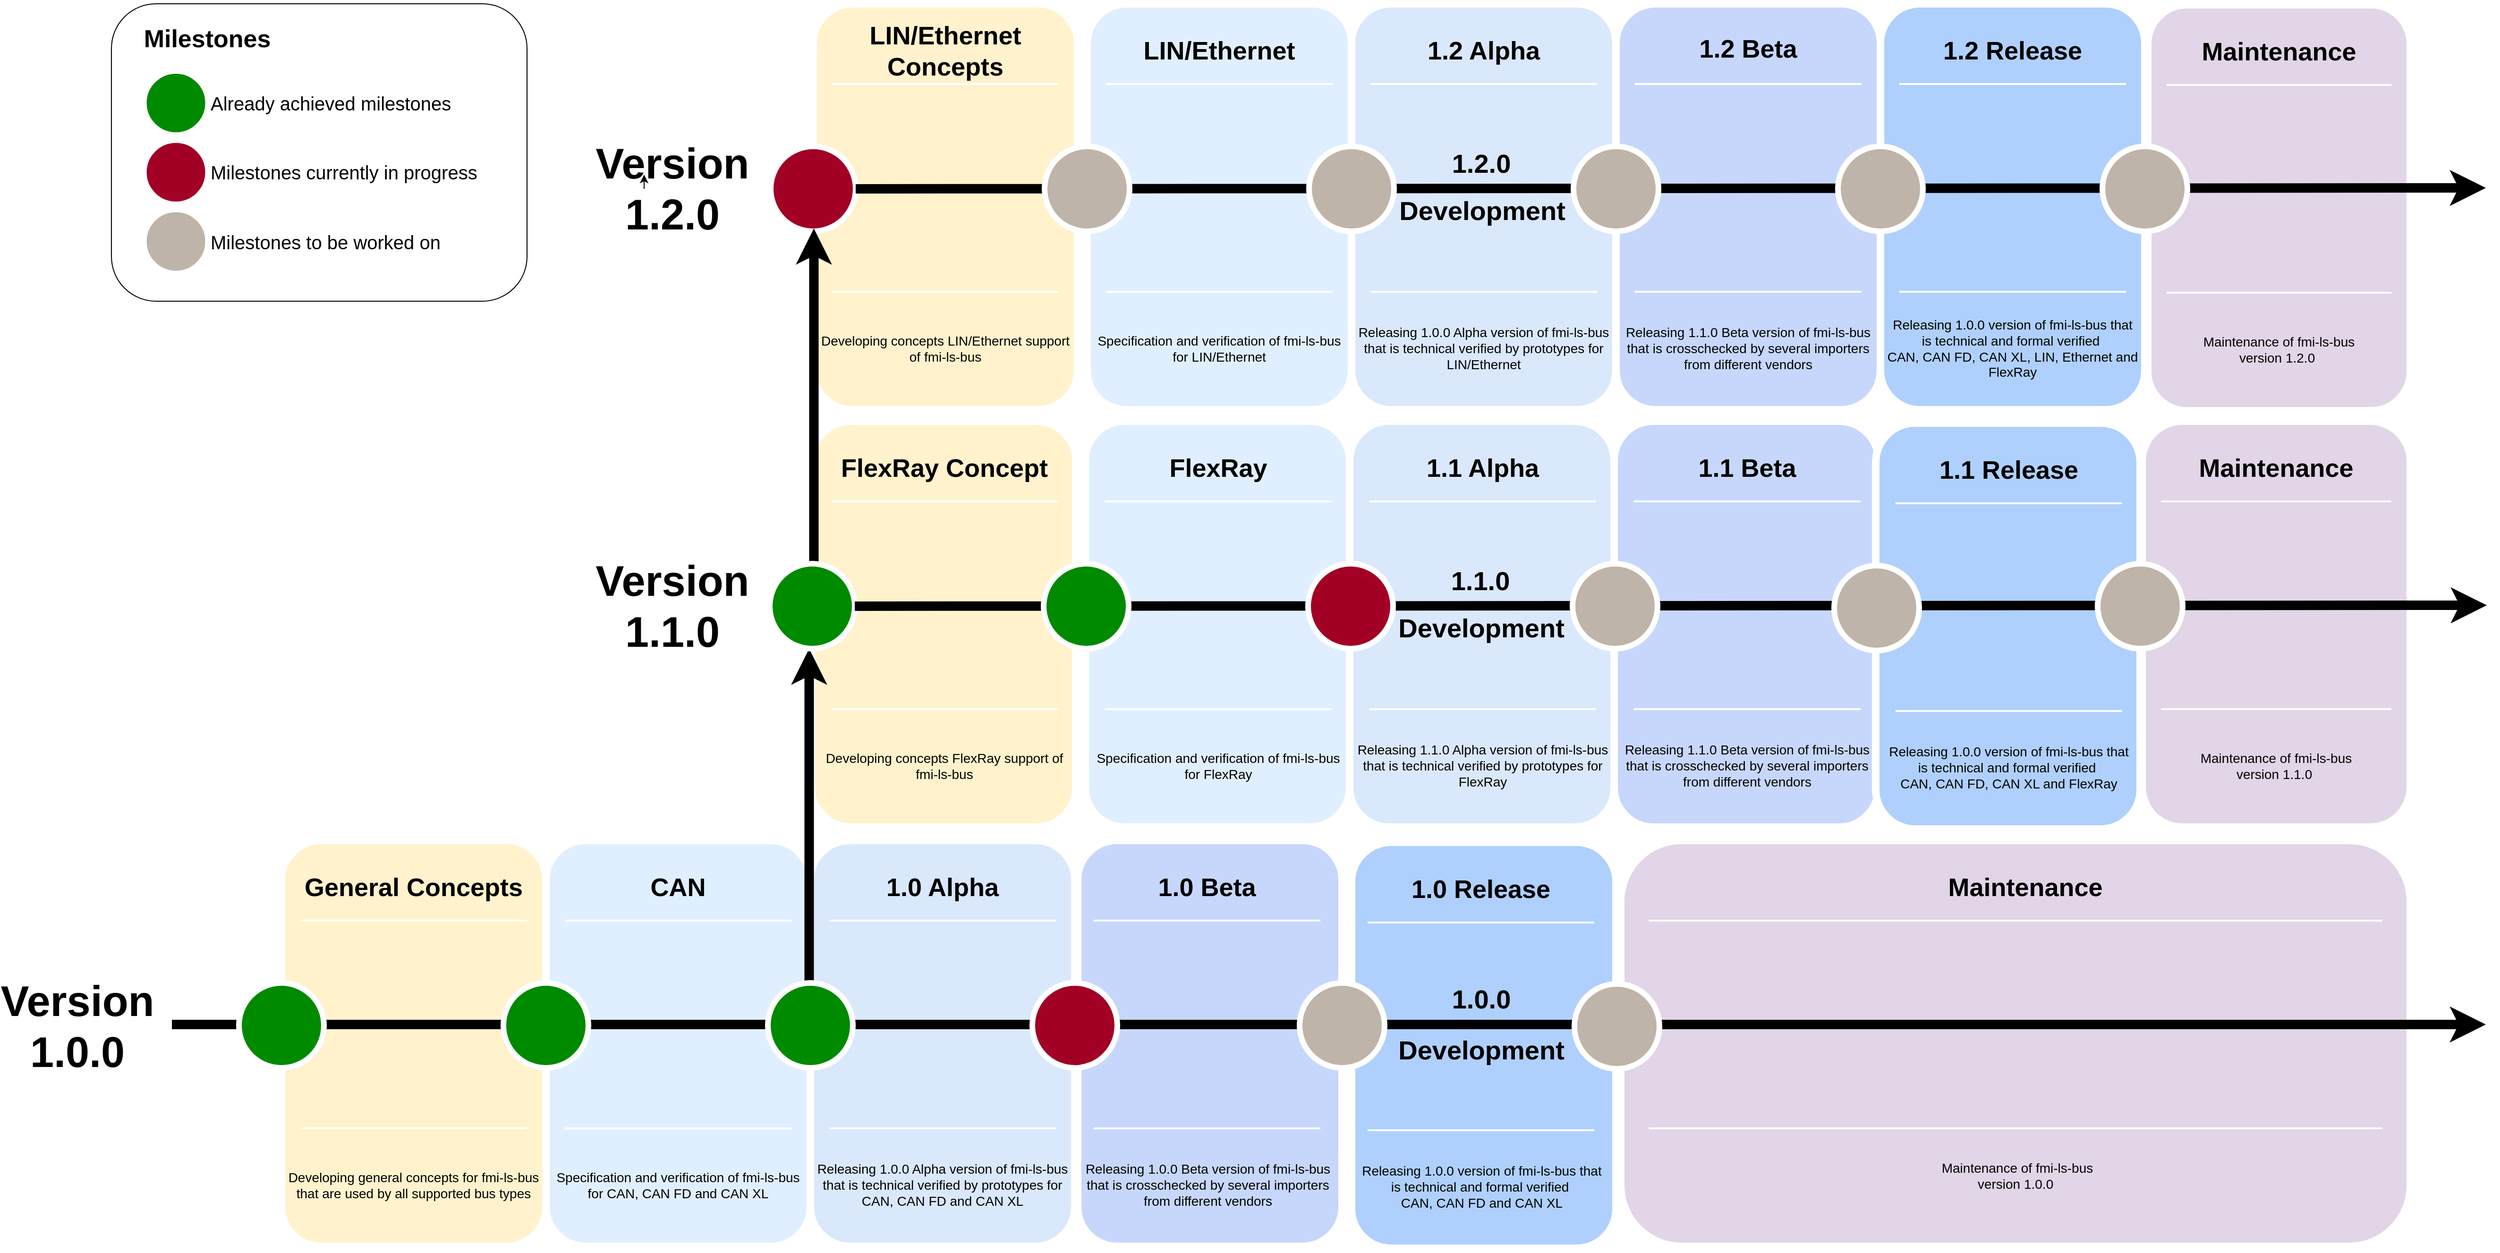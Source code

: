 <mxfile version="24.4.4" type="device">
  <diagram name="Page-1" id="12e1b939-464a-85fe-373e-61e167be1490">
    <mxGraphModel dx="2863" dy="2888" grid="1" gridSize="10" guides="1" tooltips="1" connect="1" arrows="1" fold="1" page="1" pageScale="1.5" pageWidth="1169" pageHeight="826" background="none" math="0" shadow="0">
      <root>
        <mxCell id="0" />
        <mxCell id="1" parent="0" />
        <mxCell id="60da8b9f42644d3a-31" value="" style="whiteSpace=wrap;html=1;rounded=1;shadow=0;strokeWidth=8;fontSize=20;align=center;fillColor=#C7D7FC;strokeColor=#FFFFFF;" parent="1" vertex="1">
          <mxGeometry x="1159" y="405" width="280" height="430" as="geometry" />
        </mxCell>
        <mxCell id="8lI5MKsPfhPDp3e18J9--39" value="" style="group" parent="1" vertex="1" connectable="0">
          <mxGeometry x="1446" y="407" width="283" height="430" as="geometry" />
        </mxCell>
        <mxCell id="8lI5MKsPfhPDp3e18J9--40" value="" style="whiteSpace=wrap;html=1;rounded=1;shadow=0;strokeWidth=8;fontSize=20;align=center;fillColor=#afd0fd;strokeColor=#FFFFFF;" parent="8lI5MKsPfhPDp3e18J9--39" vertex="1">
          <mxGeometry x="3" width="280" height="430" as="geometry" />
        </mxCell>
        <mxCell id="8lI5MKsPfhPDp3e18J9--41" value="1.0 Release" style="text;html=1;strokeColor=none;fillColor=none;align=center;verticalAlign=middle;whiteSpace=wrap;rounded=0;shadow=0;fontSize=27;fontColor=#000000;fontStyle=1" parent="8lI5MKsPfhPDp3e18J9--39" vertex="1">
          <mxGeometry y="20" width="280" height="60" as="geometry" />
        </mxCell>
        <mxCell id="8lI5MKsPfhPDp3e18J9--42" value="Releasing 1.0.0 version of fmi-ls-bus that&lt;br style=&quot;border-color: var(--border-color);&quot;&gt;is technical and formal verified&amp;nbsp;&lt;br style=&quot;border-color: var(--border-color);&quot;&gt;CAN, CAN FD and CAN XL" style="text;html=1;strokeColor=none;fillColor=none;align=center;verticalAlign=middle;whiteSpace=wrap;rounded=0;shadow=0;fontSize=14;fontColor=#000000;" parent="8lI5MKsPfhPDp3e18J9--39" vertex="1">
          <mxGeometry x="1" y="320" width="280" height="90" as="geometry" />
        </mxCell>
        <mxCell id="8lI5MKsPfhPDp3e18J9--43" value="" style="line;strokeWidth=2;html=1;rounded=0;shadow=0;fontSize=27;align=center;fillColor=none;strokeColor=#FFFFFF;" parent="8lI5MKsPfhPDp3e18J9--39" vertex="1">
          <mxGeometry x="20" y="80" width="240" height="10" as="geometry" />
        </mxCell>
        <mxCell id="8lI5MKsPfhPDp3e18J9--44" value="" style="line;strokeWidth=2;html=1;rounded=0;shadow=0;fontSize=27;align=center;fillColor=none;strokeColor=#FFFFFF;" parent="8lI5MKsPfhPDp3e18J9--39" vertex="1">
          <mxGeometry x="20" y="300" width="240" height="10" as="geometry" />
        </mxCell>
        <mxCell id="60da8b9f42644d3a-2" value="" style="whiteSpace=wrap;html=1;rounded=1;shadow=0;strokeWidth=8;fontSize=20;align=center;fillColor=#fff2cc;strokeColor=#FFFFFF;fillStyle=auto;glass=0;" parent="1" vertex="1">
          <mxGeometry x="316" y="405" width="280" height="430" as="geometry" />
        </mxCell>
        <mxCell id="60da8b9f42644d3a-3" value="General Concepts" style="text;html=1;strokeColor=none;fillColor=none;align=center;verticalAlign=middle;whiteSpace=wrap;rounded=0;shadow=0;fontSize=27;fontColor=#000000;fontStyle=1" parent="1" vertex="1">
          <mxGeometry x="316" y="425" width="280" height="60" as="geometry" />
        </mxCell>
        <mxCell id="60da8b9f42644d3a-4" value="Developing general concepts for fmi-ls-bus that are used by all supported bus types" style="text;html=1;strokeColor=none;fillColor=none;align=center;verticalAlign=middle;whiteSpace=wrap;rounded=0;shadow=0;fontSize=14;fontColor=#000000;" parent="1" vertex="1">
          <mxGeometry x="316" y="725" width="280" height="90" as="geometry" />
        </mxCell>
        <mxCell id="60da8b9f42644d3a-6" value="" style="line;strokeWidth=2;html=1;rounded=0;shadow=0;fontSize=27;align=center;fillColor=none;strokeColor=#FFFFFF;" parent="1" vertex="1">
          <mxGeometry x="336" y="485" width="240" height="10" as="geometry" />
        </mxCell>
        <mxCell id="60da8b9f42644d3a-7" value="" style="line;strokeWidth=2;html=1;rounded=0;shadow=0;fontSize=27;align=center;fillColor=none;strokeColor=#FFFFFF;" parent="1" vertex="1">
          <mxGeometry x="336" y="705" width="240" height="10" as="geometry" />
        </mxCell>
        <mxCell id="60da8b9f42644d3a-17" value="" style="whiteSpace=wrap;html=1;rounded=1;shadow=0;strokeWidth=8;fontSize=20;align=center;fillColor=#e0efff;strokeColor=#FFFFFF;" parent="1" vertex="1">
          <mxGeometry x="596" y="405" width="280" height="430" as="geometry" />
        </mxCell>
        <mxCell id="60da8b9f42644d3a-18" value="CAN" style="text;html=1;strokeColor=none;fillColor=none;align=center;verticalAlign=middle;whiteSpace=wrap;rounded=0;shadow=0;fontSize=27;fontColor=#000000;fontStyle=1" parent="1" vertex="1">
          <mxGeometry x="596" y="425" width="280" height="60" as="geometry" />
        </mxCell>
        <mxCell id="60da8b9f42644d3a-19" value="Specification and verification of fmi-ls-bus&lt;br&gt;for CAN, CAN FD and CAN XL" style="text;html=1;strokeColor=none;fillColor=none;align=center;verticalAlign=middle;whiteSpace=wrap;rounded=0;shadow=0;fontSize=14;fontColor=#000000;" parent="1" vertex="1">
          <mxGeometry x="596" y="725" width="280" height="90" as="geometry" />
        </mxCell>
        <mxCell id="60da8b9f42644d3a-20" value="" style="line;strokeWidth=2;html=1;rounded=0;shadow=0;fontSize=27;align=center;fillColor=none;strokeColor=#FFFFFF;" parent="1" vertex="1">
          <mxGeometry x="616" y="485" width="240" height="10" as="geometry" />
        </mxCell>
        <mxCell id="60da8b9f42644d3a-21" value="" style="line;strokeWidth=2;html=1;rounded=0;shadow=0;fontSize=27;align=center;fillColor=none;strokeColor=#FFFFFF;" parent="1" vertex="1">
          <mxGeometry x="616" y="705" width="240" height="10" as="geometry" />
        </mxCell>
        <mxCell id="60da8b9f42644d3a-24" value="" style="whiteSpace=wrap;html=1;rounded=1;shadow=0;strokeWidth=8;fontSize=20;align=center;fillColor=#dae8fc;strokeColor=#ffffff;" parent="1" vertex="1">
          <mxGeometry x="876" y="405" width="280" height="430" as="geometry" />
        </mxCell>
        <mxCell id="60da8b9f42644d3a-25" value="1.0 Alpha" style="text;html=1;strokeColor=none;fillColor=none;align=center;verticalAlign=middle;whiteSpace=wrap;rounded=0;shadow=0;fontSize=27;fontColor=#000000;fontStyle=1" parent="1" vertex="1">
          <mxGeometry x="876" y="425" width="280" height="60" as="geometry" />
        </mxCell>
        <mxCell id="60da8b9f42644d3a-26" value="Releasing 1.0.0 Alpha version of fmi-ls-bus that is technical verified by prototypes for &lt;br&gt;CAN, CAN FD and CAN XL" style="text;html=1;strokeColor=none;fillColor=none;align=center;verticalAlign=middle;whiteSpace=wrap;rounded=0;shadow=0;fontSize=14;fontColor=#000000;" parent="1" vertex="1">
          <mxGeometry x="876" y="725" width="280" height="90" as="geometry" />
        </mxCell>
        <mxCell id="60da8b9f42644d3a-27" value="" style="line;strokeWidth=2;html=1;rounded=0;shadow=0;fontSize=27;align=center;fillColor=none;strokeColor=#FFFFFF;" parent="1" vertex="1">
          <mxGeometry x="896" y="485" width="240" height="10" as="geometry" />
        </mxCell>
        <mxCell id="60da8b9f42644d3a-28" value="" style="line;strokeWidth=2;html=1;rounded=0;shadow=0;fontSize=27;align=center;fillColor=none;strokeColor=#FFFFFF;" parent="1" vertex="1">
          <mxGeometry x="896" y="705" width="240" height="10" as="geometry" />
        </mxCell>
        <mxCell id="khZST9RxEuUmSbnh5kG9-15" value="&lt;font style=&quot;font-size: 28px;&quot;&gt;&lt;span style=&quot;font-size: 28px;&quot;&gt;Development&lt;/span&gt;&lt;/font&gt;" style="edgeLabel;resizable=0;html=1;align=center;verticalAlign=middle;fontSize=28;fontStyle=1;labelBackgroundColor=none;" parent="1" connectable="0" vertex="1">
          <mxGeometry x="1585.277" y="627.0" as="geometry" />
        </mxCell>
        <mxCell id="8I0H8yc0v7_sOOJJQ2Jv-50" value="" style="whiteSpace=wrap;html=1;rounded=1;shadow=0;strokeWidth=8;fontSize=20;align=center;fillColor=#e0efff;strokeColor=#FFFFFF;" parent="1" vertex="1">
          <mxGeometry x="1167" y="-39" width="280" height="430" as="geometry" />
        </mxCell>
        <mxCell id="8I0H8yc0v7_sOOJJQ2Jv-51" value="FlexRay" style="text;html=1;strokeColor=none;fillColor=none;align=center;verticalAlign=middle;whiteSpace=wrap;rounded=0;shadow=0;fontSize=27;fontColor=#000000;fontStyle=1" parent="1" vertex="1">
          <mxGeometry x="1168" y="-19" width="280" height="60" as="geometry" />
        </mxCell>
        <mxCell id="8I0H8yc0v7_sOOJJQ2Jv-52" value="Specification and verification of fmi-ls-bus&lt;br&gt;for FlexRay" style="text;html=1;strokeColor=none;fillColor=none;align=center;verticalAlign=middle;whiteSpace=wrap;rounded=0;shadow=0;fontSize=14;fontColor=#000000;" parent="1" vertex="1">
          <mxGeometry x="1168" y="281" width="280" height="90" as="geometry" />
        </mxCell>
        <mxCell id="8I0H8yc0v7_sOOJJQ2Jv-53" value="" style="line;strokeWidth=2;html=1;rounded=0;shadow=0;fontSize=27;align=center;fillColor=none;strokeColor=#FFFFFF;" parent="1" vertex="1">
          <mxGeometry x="1188" y="41" width="240" height="10" as="geometry" />
        </mxCell>
        <mxCell id="8I0H8yc0v7_sOOJJQ2Jv-54" value="" style="line;strokeWidth=2;html=1;rounded=0;shadow=0;fontSize=27;align=center;fillColor=none;strokeColor=#FFFFFF;" parent="1" vertex="1">
          <mxGeometry x="1188" y="261" width="240" height="10" as="geometry" />
        </mxCell>
        <mxCell id="8I0H8yc0v7_sOOJJQ2Jv-55" value="" style="whiteSpace=wrap;html=1;rounded=1;shadow=0;strokeWidth=8;fontSize=20;align=center;fillColor=#dae8fc;strokeColor=#ffffff;" parent="1" vertex="1">
          <mxGeometry x="1447" y="-39" width="280" height="430" as="geometry" />
        </mxCell>
        <mxCell id="8I0H8yc0v7_sOOJJQ2Jv-56" value="1.1 Alpha" style="text;html=1;strokeColor=none;fillColor=none;align=center;verticalAlign=middle;whiteSpace=wrap;rounded=0;shadow=0;fontSize=27;fontColor=#000000;fontStyle=1" parent="1" vertex="1">
          <mxGeometry x="1448" y="-19" width="280" height="60" as="geometry" />
        </mxCell>
        <mxCell id="8I0H8yc0v7_sOOJJQ2Jv-57" value="Releasing 1.1.0 Alpha version of fmi-ls-bus that is technical verified by prototypes for &lt;br&gt;FlexRay" style="text;html=1;strokeColor=none;fillColor=none;align=center;verticalAlign=middle;whiteSpace=wrap;rounded=0;shadow=0;fontSize=14;fontColor=#000000;" parent="1" vertex="1">
          <mxGeometry x="1448" y="281" width="280" height="90" as="geometry" />
        </mxCell>
        <mxCell id="8I0H8yc0v7_sOOJJQ2Jv-58" value="" style="line;strokeWidth=2;html=1;rounded=0;shadow=0;fontSize=27;align=center;fillColor=none;strokeColor=#FFFFFF;" parent="1" vertex="1">
          <mxGeometry x="1468" y="41" width="240" height="10" as="geometry" />
        </mxCell>
        <mxCell id="8I0H8yc0v7_sOOJJQ2Jv-59" value="" style="line;strokeWidth=2;html=1;rounded=0;shadow=0;fontSize=27;align=center;fillColor=none;strokeColor=#FFFFFF;" parent="1" vertex="1">
          <mxGeometry x="1468" y="261" width="240" height="10" as="geometry" />
        </mxCell>
        <mxCell id="8I0H8yc0v7_sOOJJQ2Jv-60" value="" style="whiteSpace=wrap;html=1;rounded=1;shadow=0;strokeWidth=8;fontSize=20;align=center;fillColor=#C7D7FC;strokeColor=#FFFFFF;" parent="1" vertex="1">
          <mxGeometry x="1727" y="-39" width="280" height="430" as="geometry" />
        </mxCell>
        <mxCell id="8I0H8yc0v7_sOOJJQ2Jv-61" value="1.1 Beta" style="text;html=1;strokeColor=none;fillColor=none;align=center;verticalAlign=middle;whiteSpace=wrap;rounded=0;shadow=0;fontSize=27;fontColor=#000000;fontStyle=1" parent="1" vertex="1">
          <mxGeometry x="1728" y="-19" width="280" height="60" as="geometry" />
        </mxCell>
        <mxCell id="8I0H8yc0v7_sOOJJQ2Jv-62" value="Releasing 1.1.0 Beta version of fmi-ls-bus that is crosschecked by several importers from different vendors" style="text;html=1;strokeColor=none;fillColor=none;align=center;verticalAlign=middle;whiteSpace=wrap;rounded=0;shadow=0;fontSize=14;fontColor=#000000;" parent="1" vertex="1">
          <mxGeometry x="1728" y="281" width="280" height="90" as="geometry" />
        </mxCell>
        <mxCell id="8I0H8yc0v7_sOOJJQ2Jv-63" value="" style="line;strokeWidth=2;html=1;rounded=0;shadow=0;fontSize=27;align=center;fillColor=none;strokeColor=#FFFFFF;" parent="1" vertex="1">
          <mxGeometry x="1748" y="41" width="240" height="10" as="geometry" />
        </mxCell>
        <mxCell id="8I0H8yc0v7_sOOJJQ2Jv-64" value="" style="line;strokeWidth=2;html=1;rounded=0;shadow=0;fontSize=27;align=center;fillColor=none;strokeColor=#FFFFFF;" parent="1" vertex="1">
          <mxGeometry x="1748" y="261" width="240" height="10" as="geometry" />
        </mxCell>
        <mxCell id="8I0H8yc0v7_sOOJJQ2Jv-65" value="&lt;font style=&quot;font-size: 28px;&quot;&gt;&lt;span style=&quot;font-size: 28px;&quot;&gt;1.1.0&lt;/span&gt;&lt;/font&gt;" style="edgeLabel;resizable=0;html=1;align=center;verticalAlign=middle;fontSize=28;fontStyle=1;labelBackgroundColor=none;" parent="1" connectable="0" vertex="1">
          <mxGeometry x="1584.714" y="130" as="geometry" />
        </mxCell>
        <mxCell id="8I0H8yc0v7_sOOJJQ2Jv-71" value="&lt;font style=&quot;font-size: 28px;&quot;&gt;&lt;span style=&quot;font-size: 28px;&quot;&gt;Development&lt;/span&gt;&lt;/font&gt;" style="edgeLabel;resizable=0;html=1;align=center;verticalAlign=middle;fontSize=28;fontStyle=1;labelBackgroundColor=none;" parent="1" connectable="0" vertex="1">
          <mxGeometry x="1585.997" y="180.0" as="geometry" />
        </mxCell>
        <mxCell id="8I0H8yc0v7_sOOJJQ2Jv-73" value="" style="whiteSpace=wrap;html=1;rounded=1;shadow=0;strokeWidth=8;fontSize=20;align=center;fillColor=#fff2cc;strokeColor=#FFFFFF;fillStyle=auto;glass=0;" parent="1" vertex="1">
          <mxGeometry x="877" y="-39" width="280" height="430" as="geometry" />
        </mxCell>
        <mxCell id="8I0H8yc0v7_sOOJJQ2Jv-74" value="FlexRay Concept" style="text;html=1;strokeColor=none;fillColor=none;align=center;verticalAlign=middle;whiteSpace=wrap;rounded=0;shadow=0;fontSize=27;fontColor=#000000;fontStyle=1" parent="1" vertex="1">
          <mxGeometry x="878" y="-19" width="280" height="60" as="geometry" />
        </mxCell>
        <mxCell id="8I0H8yc0v7_sOOJJQ2Jv-75" value="Developing concepts FlexRay support of fmi-ls-bus" style="text;html=1;strokeColor=none;fillColor=none;align=center;verticalAlign=middle;whiteSpace=wrap;rounded=0;shadow=0;fontSize=14;fontColor=#000000;" parent="1" vertex="1">
          <mxGeometry x="878" y="281" width="280" height="90" as="geometry" />
        </mxCell>
        <mxCell id="8I0H8yc0v7_sOOJJQ2Jv-76" value="" style="line;strokeWidth=2;html=1;rounded=0;shadow=0;fontSize=27;align=center;fillColor=none;strokeColor=#FFFFFF;" parent="1" vertex="1">
          <mxGeometry x="898" y="41" width="240" height="10" as="geometry" />
        </mxCell>
        <mxCell id="8I0H8yc0v7_sOOJJQ2Jv-77" value="" style="line;strokeWidth=2;html=1;rounded=0;shadow=0;fontSize=27;align=center;fillColor=none;strokeColor=#FFFFFF;" parent="1" vertex="1">
          <mxGeometry x="898" y="261" width="240" height="10" as="geometry" />
        </mxCell>
        <mxCell id="8I0H8yc0v7_sOOJJQ2Jv-101" value="" style="endArrow=classic;html=1;rounded=0;strokeWidth=10;" parent="1" edge="1">
          <mxGeometry relative="1" as="geometry">
            <mxPoint x="874.75" y="602" as="sourcePoint" />
            <mxPoint x="874.75" y="202" as="targetPoint" />
          </mxGeometry>
        </mxCell>
        <mxCell id="8lI5MKsPfhPDp3e18J9--6" value="" style="whiteSpace=wrap;html=1;rounded=1;shadow=0;strokeWidth=8;fontSize=20;align=center;fillColor=#e0efff;strokeColor=#FFFFFF;" parent="1" vertex="1">
          <mxGeometry x="1169" y="-481" width="280" height="430" as="geometry" />
        </mxCell>
        <mxCell id="8lI5MKsPfhPDp3e18J9--7" value="LIN/Ethernet" style="text;html=1;strokeColor=none;fillColor=none;align=center;verticalAlign=middle;whiteSpace=wrap;rounded=0;shadow=0;fontSize=27;fontColor=#000000;fontStyle=1" parent="1" vertex="1">
          <mxGeometry x="1169" y="-461" width="280" height="60" as="geometry" />
        </mxCell>
        <mxCell id="8lI5MKsPfhPDp3e18J9--8" value="Specification and verification of fmi-ls-bus&lt;br&gt;for&amp;nbsp;LIN/Ethernet" style="text;html=1;strokeColor=none;fillColor=none;align=center;verticalAlign=middle;whiteSpace=wrap;rounded=0;shadow=0;fontSize=14;fontColor=#000000;" parent="1" vertex="1">
          <mxGeometry x="1169" y="-161" width="280" height="90" as="geometry" />
        </mxCell>
        <mxCell id="8lI5MKsPfhPDp3e18J9--9" value="" style="line;strokeWidth=2;html=1;rounded=0;shadow=0;fontSize=27;align=center;fillColor=none;strokeColor=#FFFFFF;" parent="1" vertex="1">
          <mxGeometry x="1189" y="-401" width="240" height="10" as="geometry" />
        </mxCell>
        <mxCell id="8lI5MKsPfhPDp3e18J9--10" value="" style="line;strokeWidth=2;html=1;rounded=0;shadow=0;fontSize=27;align=center;fillColor=none;strokeColor=#FFFFFF;" parent="1" vertex="1">
          <mxGeometry x="1189" y="-181" width="240" height="10" as="geometry" />
        </mxCell>
        <mxCell id="8lI5MKsPfhPDp3e18J9--11" value="" style="whiteSpace=wrap;html=1;rounded=1;shadow=0;strokeWidth=8;fontSize=20;align=center;fillColor=#dae8fc;strokeColor=#ffffff;" parent="1" vertex="1">
          <mxGeometry x="1449" y="-481" width="280" height="430" as="geometry" />
        </mxCell>
        <mxCell id="8lI5MKsPfhPDp3e18J9--12" value="1.2 Alpha" style="text;html=1;strokeColor=none;fillColor=none;align=center;verticalAlign=middle;whiteSpace=wrap;rounded=0;shadow=0;fontSize=27;fontColor=#000000;fontStyle=1" parent="1" vertex="1">
          <mxGeometry x="1449" y="-461" width="280" height="60" as="geometry" />
        </mxCell>
        <mxCell id="8lI5MKsPfhPDp3e18J9--13" value="Releasing 1.0.0 Alpha version of fmi-ls-bus that is technical verified by prototypes for &lt;br&gt;LIN/Ethernet" style="text;html=1;strokeColor=none;fillColor=none;align=center;verticalAlign=middle;whiteSpace=wrap;rounded=0;shadow=0;fontSize=14;fontColor=#000000;" parent="1" vertex="1">
          <mxGeometry x="1449" y="-161" width="280" height="90" as="geometry" />
        </mxCell>
        <mxCell id="8lI5MKsPfhPDp3e18J9--14" value="" style="line;strokeWidth=2;html=1;rounded=0;shadow=0;fontSize=27;align=center;fillColor=none;strokeColor=#FFFFFF;" parent="1" vertex="1">
          <mxGeometry x="1469" y="-401" width="240" height="10" as="geometry" />
        </mxCell>
        <mxCell id="8lI5MKsPfhPDp3e18J9--15" value="" style="line;strokeWidth=2;html=1;rounded=0;shadow=0;fontSize=27;align=center;fillColor=none;strokeColor=#FFFFFF;" parent="1" vertex="1">
          <mxGeometry x="1469" y="-181" width="240" height="10" as="geometry" />
        </mxCell>
        <mxCell id="8lI5MKsPfhPDp3e18J9--16" value="" style="whiteSpace=wrap;html=1;rounded=1;shadow=0;strokeWidth=8;fontSize=20;align=center;fillColor=#C7D7FC;strokeColor=#FFFFFF;" parent="1" vertex="1">
          <mxGeometry x="1729" y="-481" width="280" height="430" as="geometry" />
        </mxCell>
        <mxCell id="8lI5MKsPfhPDp3e18J9--17" value="1.2 Beta" style="text;html=1;strokeColor=none;fillColor=none;align=center;verticalAlign=middle;whiteSpace=wrap;rounded=0;shadow=0;fontSize=27;fontColor=#000000;fontStyle=1" parent="1" vertex="1">
          <mxGeometry x="1729" y="-461" width="280" height="56" as="geometry" />
        </mxCell>
        <mxCell id="8lI5MKsPfhPDp3e18J9--18" value="Releasing 1.1.0 Beta version of fmi-ls-bus that is crosschecked by several importers from different vendors" style="text;html=1;strokeColor=none;fillColor=none;align=center;verticalAlign=middle;whiteSpace=wrap;rounded=0;shadow=0;fontSize=14;fontColor=#000000;" parent="1" vertex="1">
          <mxGeometry x="1729" y="-161" width="280" height="90" as="geometry" />
        </mxCell>
        <mxCell id="8lI5MKsPfhPDp3e18J9--19" value="" style="line;strokeWidth=2;html=1;rounded=0;shadow=0;fontSize=27;align=center;fillColor=none;strokeColor=#FFFFFF;" parent="1" vertex="1">
          <mxGeometry x="1749" y="-401" width="240" height="10" as="geometry" />
        </mxCell>
        <mxCell id="8lI5MKsPfhPDp3e18J9--20" value="" style="line;strokeWidth=2;html=1;rounded=0;shadow=0;fontSize=27;align=center;fillColor=none;strokeColor=#FFFFFF;" parent="1" vertex="1">
          <mxGeometry x="1749" y="-181" width="240" height="10" as="geometry" />
        </mxCell>
        <mxCell id="8lI5MKsPfhPDp3e18J9--21" value="&lt;font style=&quot;font-size: 28px;&quot;&gt;&lt;span style=&quot;font-size: 28px;&quot;&gt;1.2.0&lt;/span&gt;&lt;/font&gt;" style="edgeLabel;resizable=0;html=1;align=center;verticalAlign=middle;fontSize=28;fontStyle=1;labelBackgroundColor=none;" parent="1" connectable="0" vertex="1">
          <mxGeometry x="1585.714" y="-312" as="geometry" />
        </mxCell>
        <mxCell id="8lI5MKsPfhPDp3e18J9--22" value="&lt;font style=&quot;font-size: 28px;&quot;&gt;&lt;span style=&quot;font-size: 28px;&quot;&gt;Development&lt;/span&gt;&lt;/font&gt;" style="edgeLabel;resizable=0;html=1;align=center;verticalAlign=middle;fontSize=28;fontStyle=1;labelBackgroundColor=none;" parent="1" connectable="0" vertex="1">
          <mxGeometry x="1586.997" y="-262.0" as="geometry" />
        </mxCell>
        <mxCell id="8lI5MKsPfhPDp3e18J9--23" value="" style="whiteSpace=wrap;html=1;rounded=1;shadow=0;strokeWidth=8;fontSize=20;align=center;fillColor=#fff2cc;strokeColor=#FFFFFF;fillStyle=auto;glass=0;" parent="1" vertex="1">
          <mxGeometry x="879" y="-481" width="280" height="430" as="geometry" />
        </mxCell>
        <mxCell id="8lI5MKsPfhPDp3e18J9--24" value="LIN/Ethernet Concepts" style="text;html=1;strokeColor=none;fillColor=none;align=center;verticalAlign=middle;whiteSpace=wrap;rounded=0;shadow=0;fontSize=27;fontColor=#000000;fontStyle=1" parent="1" vertex="1">
          <mxGeometry x="879" y="-461" width="280" height="60" as="geometry" />
        </mxCell>
        <mxCell id="8lI5MKsPfhPDp3e18J9--25" value="Developing concepts LIN/Ethernet support of fmi-ls-bus" style="text;html=1;strokeColor=none;fillColor=none;align=center;verticalAlign=middle;whiteSpace=wrap;rounded=0;shadow=0;fontSize=14;fontColor=#000000;" parent="1" vertex="1">
          <mxGeometry x="879" y="-161" width="280" height="90" as="geometry" />
        </mxCell>
        <mxCell id="8lI5MKsPfhPDp3e18J9--26" value="" style="line;strokeWidth=2;html=1;rounded=0;shadow=0;fontSize=27;align=center;fillColor=none;strokeColor=#FFFFFF;" parent="1" vertex="1">
          <mxGeometry x="899" y="-401" width="240" height="10" as="geometry" />
        </mxCell>
        <mxCell id="8lI5MKsPfhPDp3e18J9--27" value="" style="line;strokeWidth=2;html=1;rounded=0;shadow=0;fontSize=27;align=center;fillColor=none;strokeColor=#FFFFFF;" parent="1" vertex="1">
          <mxGeometry x="899" y="-181" width="240" height="10" as="geometry" />
        </mxCell>
        <mxCell id="8lI5MKsPfhPDp3e18J9--29" value="" style="ellipse;whiteSpace=wrap;html=1;rounded=0;shadow=0;strokeWidth=6;fontSize=14;align=center;fillColor=#A20025;strokeColor=#FFFFFF;fontColor=#FFFFFF;" parent="1" vertex="1">
          <mxGeometry x="834" y="-330" width="90" height="90" as="geometry" />
        </mxCell>
        <mxCell id="8lI5MKsPfhPDp3e18J9--36" value="" style="endArrow=classic;html=1;rounded=0;strokeWidth=10;" parent="1" edge="1">
          <mxGeometry relative="1" as="geometry">
            <mxPoint x="879.75" y="157" as="sourcePoint" />
            <mxPoint x="879.75" y="-243" as="targetPoint" />
          </mxGeometry>
        </mxCell>
        <mxCell id="8I0H8yc0v7_sOOJJQ2Jv-80" value="" style="ellipse;whiteSpace=wrap;html=1;rounded=0;shadow=0;strokeWidth=6;fontSize=14;align=center;fillColor=#008A00;strokeColor=#FFFFFF;fontColor=#FFFFFF;" parent="1" vertex="1">
          <mxGeometry x="833" y="112" width="90" height="90" as="geometry" />
        </mxCell>
        <mxCell id="8lI5MKsPfhPDp3e18J9--37" value="" style="group" parent="1" vertex="1" connectable="0">
          <mxGeometry x="1734" y="405" width="836" height="430" as="geometry" />
        </mxCell>
        <mxCell id="8I0H8yc0v7_sOOJJQ2Jv-85" value="Maintenance of fmi-ls-bus version 1.0.0&amp;nbsp;" style="text;html=1;strokeColor=none;fillColor=none;align=center;verticalAlign=middle;whiteSpace=wrap;rounded=0;shadow=0;fontSize=14;fontColor=#000000;" parent="8lI5MKsPfhPDp3e18J9--37" vertex="1">
          <mxGeometry x="194.007" y="320" width="186.673" height="90" as="geometry" />
        </mxCell>
        <mxCell id="8lI5MKsPfhPDp3e18J9--59" value="" style="group" parent="8lI5MKsPfhPDp3e18J9--37" vertex="1" connectable="0">
          <mxGeometry width="836.0" height="430" as="geometry" />
        </mxCell>
        <mxCell id="8I0H8yc0v7_sOOJJQ2Jv-83" value="" style="whiteSpace=wrap;html=1;rounded=1;shadow=0;strokeWidth=8;fontSize=20;align=center;fillColor=#e1d5e7;strokeColor=#FFFFFF;" parent="8lI5MKsPfhPDp3e18J9--59" vertex="1">
          <mxGeometry width="836.0" height="430" as="geometry" />
        </mxCell>
        <mxCell id="8I0H8yc0v7_sOOJJQ2Jv-84" value="Maintenance" style="text;html=1;strokeColor=none;fillColor=none;align=center;verticalAlign=middle;whiteSpace=wrap;rounded=0;shadow=0;fontSize=27;fontColor=#000000;fontStyle=1" parent="8lI5MKsPfhPDp3e18J9--59" vertex="1">
          <mxGeometry x="288.619" y="20" width="278.667" height="60" as="geometry" />
        </mxCell>
        <mxCell id="8I0H8yc0v7_sOOJJQ2Jv-86" value="" style="line;strokeWidth=2;html=1;rounded=0;shadow=0;fontSize=27;align=center;fillColor=none;strokeColor=#FFFFFF;" parent="8lI5MKsPfhPDp3e18J9--59" vertex="1">
          <mxGeometry x="29.857" y="80" width="776.286" height="10" as="geometry" />
        </mxCell>
        <mxCell id="8I0H8yc0v7_sOOJJQ2Jv-87" value="" style="line;strokeWidth=2;html=1;rounded=0;shadow=0;fontSize=27;align=center;fillColor=none;strokeColor=#FFFFFF;" parent="8lI5MKsPfhPDp3e18J9--59" vertex="1">
          <mxGeometry x="29.857" y="300" width="776.286" height="10" as="geometry" />
        </mxCell>
        <mxCell id="dk6QmXpyueFNErDzX7yQ-1" value="Maintenance of fmi-ls-bus &lt;br&gt;version 1.0.0&amp;nbsp;" style="text;html=1;strokeColor=none;fillColor=none;align=center;verticalAlign=middle;whiteSpace=wrap;rounded=0;shadow=0;fontSize=14;fontColor=#000000;" parent="8lI5MKsPfhPDp3e18J9--59" vertex="1">
          <mxGeometry x="29.86" y="310" width="780.14" height="90" as="geometry" />
        </mxCell>
        <mxCell id="khZST9RxEuUmSbnh5kG9-13" value="" style="endArrow=classic;html=1;rounded=0;strokeWidth=10;" parent="1" edge="1">
          <mxGeometry relative="1" as="geometry">
            <mxPoint x="200" y="600" as="sourcePoint" />
            <mxPoint x="2650" y="600" as="targetPoint" />
          </mxGeometry>
        </mxCell>
        <mxCell id="khZST9RxEuUmSbnh5kG9-14" value="&lt;font style=&quot;font-size: 28px;&quot;&gt;&lt;span style=&quot;font-size: 28px;&quot;&gt;1.0.0&lt;/span&gt;&lt;/font&gt;" style="edgeLabel;resizable=0;html=1;align=center;verticalAlign=middle;fontSize=28;fontStyle=1;labelBackgroundColor=none;" parent="khZST9RxEuUmSbnh5kG9-13" connectable="0" vertex="1">
          <mxGeometry relative="1" as="geometry">
            <mxPoint x="161" y="-27" as="offset" />
          </mxGeometry>
        </mxCell>
        <mxCell id="60da8b9f42644d3a-38" value="" style="ellipse;whiteSpace=wrap;html=1;rounded=0;shadow=0;strokeWidth=6;fontSize=14;align=center;fillColor=#BFB4A9;strokeColor=#FFFFFF;fontColor=#FFFFFF;gradientColor=none;" parent="1" vertex="1">
          <mxGeometry x="1394" y="556" width="90" height="90" as="geometry" />
        </mxCell>
        <mxCell id="60da8b9f42644d3a-36" value="" style="ellipse;whiteSpace=wrap;html=1;rounded=0;shadow=0;strokeWidth=6;fontSize=14;align=center;fillColor=#A20025;strokeColor=#FFFFFF;fontColor=#ffffff;" parent="1" vertex="1">
          <mxGeometry x="1111" y="556" width="90" height="90" as="geometry" />
        </mxCell>
        <mxCell id="60da8b9f42644d3a-29" value="" style="ellipse;whiteSpace=wrap;html=1;rounded=0;shadow=0;strokeWidth=6;fontSize=14;align=center;fillColor=#008A00;strokeColor=#FFFFFF;fontColor=#ffffff;" parent="1" vertex="1">
          <mxGeometry x="831" y="556" width="90" height="90" as="geometry" />
        </mxCell>
        <mxCell id="60da8b9f42644d3a-8" value="" style="ellipse;whiteSpace=wrap;html=1;rounded=0;shadow=0;strokeWidth=6;fontSize=14;align=center;fillColor=#008a00;strokeColor=#FFFFFF;fontColor=#ffffff;" parent="1" vertex="1">
          <mxGeometry x="271" y="556" width="90" height="90" as="geometry" />
        </mxCell>
        <mxCell id="60da8b9f42644d3a-22" value="" style="ellipse;whiteSpace=wrap;html=1;rounded=0;shadow=0;strokeWidth=6;fontSize=14;align=center;fillColor=#008A00;strokeColor=#FFFFFF;fontColor=#FFFFFF;" parent="1" vertex="1">
          <mxGeometry x="551" y="556" width="90" height="90" as="geometry" />
        </mxCell>
        <mxCell id="60da8b9f42644d3a-32" value="1.0 Beta" style="text;html=1;strokeColor=none;fillColor=none;align=center;verticalAlign=middle;whiteSpace=wrap;rounded=0;shadow=0;fontSize=27;fontColor=#000000;fontStyle=1" parent="1" vertex="1">
          <mxGeometry x="1156" y="425" width="280" height="60" as="geometry" />
        </mxCell>
        <mxCell id="60da8b9f42644d3a-33" value="Releasing 1.0.0 Beta version of fmi-ls-bus that is crosschecked by several importers from different vendors" style="text;html=1;strokeColor=none;fillColor=none;align=center;verticalAlign=middle;whiteSpace=wrap;rounded=0;shadow=0;fontSize=14;fontColor=#000000;" parent="1" vertex="1">
          <mxGeometry x="1157" y="725" width="280" height="90" as="geometry" />
        </mxCell>
        <mxCell id="60da8b9f42644d3a-34" value="" style="line;strokeWidth=2;html=1;rounded=0;shadow=0;fontSize=27;align=center;fillColor=none;strokeColor=#FFFFFF;" parent="1" vertex="1">
          <mxGeometry x="1176" y="485" width="240" height="10" as="geometry" />
        </mxCell>
        <mxCell id="60da8b9f42644d3a-35" value="" style="line;strokeWidth=2;html=1;rounded=0;shadow=0;fontSize=27;align=center;fillColor=none;strokeColor=#FFFFFF;" parent="1" vertex="1">
          <mxGeometry x="1176" y="705" width="240" height="10" as="geometry" />
        </mxCell>
        <mxCell id="8lI5MKsPfhPDp3e18J9--1" value="" style="whiteSpace=wrap;html=1;rounded=1;shadow=0;strokeWidth=8;fontSize=20;align=center;fillColor=#AFD0FD;strokeColor=#FFFFFF;" parent="1" vertex="1">
          <mxGeometry x="2009" y="-481" width="280" height="430" as="geometry" />
        </mxCell>
        <mxCell id="8lI5MKsPfhPDp3e18J9--2" value="1.2 Release" style="text;html=1;strokeColor=none;fillColor=none;align=center;verticalAlign=middle;whiteSpace=wrap;rounded=0;shadow=0;fontSize=27;fontColor=#000000;fontStyle=1" parent="1" vertex="1">
          <mxGeometry x="2009" y="-461" width="280" height="60" as="geometry" />
        </mxCell>
        <mxCell id="8lI5MKsPfhPDp3e18J9--3" value="Releasing 1.0.0 version of fmi-ls-bus that&lt;br style=&quot;border-color: var(--border-color);&quot;&gt;is technical and formal verified&amp;nbsp;&lt;br style=&quot;border-color: var(--border-color);&quot;&gt;CAN, CAN FD, CAN XL, LIN, Ethernet and FlexRay" style="text;html=1;strokeColor=none;fillColor=none;align=center;verticalAlign=middle;whiteSpace=wrap;rounded=0;shadow=0;fontSize=14;fontColor=#000000;" parent="1" vertex="1">
          <mxGeometry x="2009" y="-161" width="280" height="90" as="geometry" />
        </mxCell>
        <mxCell id="8lI5MKsPfhPDp3e18J9--4" value="" style="line;strokeWidth=2;html=1;rounded=0;shadow=0;fontSize=27;align=center;fillColor=none;strokeColor=#FFFFFF;" parent="1" vertex="1">
          <mxGeometry x="2029" y="-401" width="240" height="10" as="geometry" />
        </mxCell>
        <mxCell id="8lI5MKsPfhPDp3e18J9--5" value="" style="line;strokeWidth=2;html=1;rounded=0;shadow=0;fontSize=27;align=center;fillColor=none;strokeColor=#FFFFFF;" parent="1" vertex="1">
          <mxGeometry x="2029" y="-181" width="240" height="10" as="geometry" />
        </mxCell>
        <mxCell id="8lI5MKsPfhPDp3e18J9--53" value="" style="whiteSpace=wrap;html=1;rounded=1;shadow=0;strokeWidth=8;fontSize=20;align=center;fillColor=#afd0fd;strokeColor=#FFFFFF;" parent="1" vertex="1">
          <mxGeometry x="2004" y="-37" width="280" height="430" as="geometry" />
        </mxCell>
        <mxCell id="8lI5MKsPfhPDp3e18J9--54" value="1.1 Release" style="text;html=1;strokeColor=none;fillColor=none;align=center;verticalAlign=middle;whiteSpace=wrap;rounded=0;shadow=0;fontSize=27;fontColor=#000000;fontStyle=1" parent="1" vertex="1">
          <mxGeometry x="2005" y="-17" width="280" height="60" as="geometry" />
        </mxCell>
        <mxCell id="8lI5MKsPfhPDp3e18J9--55" value="Releasing 1.0.0 version of fmi-ls-bus that&lt;br style=&quot;border-color: var(--border-color);&quot;&gt;is technical and formal verified&amp;nbsp;&lt;br style=&quot;border-color: var(--border-color);&quot;&gt;CAN, CAN FD, CAN XL and FlexRay" style="text;html=1;strokeColor=none;fillColor=none;align=center;verticalAlign=middle;whiteSpace=wrap;rounded=0;shadow=0;fontSize=14;fontColor=#000000;" parent="1" vertex="1">
          <mxGeometry x="2005" y="283" width="280" height="90" as="geometry" />
        </mxCell>
        <mxCell id="8lI5MKsPfhPDp3e18J9--56" value="" style="line;strokeWidth=2;html=1;rounded=0;shadow=0;fontSize=27;align=center;fillColor=none;strokeColor=#FFFFFF;" parent="1" vertex="1">
          <mxGeometry x="2025" y="43" width="240" height="10" as="geometry" />
        </mxCell>
        <mxCell id="8lI5MKsPfhPDp3e18J9--57" value="" style="line;strokeWidth=2;html=1;rounded=0;shadow=0;fontSize=27;align=center;fillColor=none;strokeColor=#FFFFFF;" parent="1" vertex="1">
          <mxGeometry x="2025" y="263" width="240" height="10" as="geometry" />
        </mxCell>
        <mxCell id="8lI5MKsPfhPDp3e18J9--60" value="" style="ellipse;whiteSpace=wrap;html=1;rounded=0;shadow=0;strokeWidth=6;fontSize=14;align=center;fillColor=#BFB4A9;strokeColor=#FFFFFF;fontColor=#FFFFFF;gradientColor=none;" parent="1" vertex="1">
          <mxGeometry x="1685" y="557" width="90" height="90" as="geometry" />
        </mxCell>
        <mxCell id="dk6QmXpyueFNErDzX7yQ-2" value="" style="group" parent="1" vertex="1" connectable="0">
          <mxGeometry x="2285" y="-39" width="285" height="430" as="geometry" />
        </mxCell>
        <mxCell id="8I0H8yc0v7_sOOJJQ2Jv-45" value="" style="whiteSpace=wrap;html=1;rounded=1;shadow=0;strokeWidth=8;fontSize=20;align=center;fillColor=#e1d5e7;strokeColor=#FFFFFF;" parent="dk6QmXpyueFNErDzX7yQ-2" vertex="1">
          <mxGeometry x="1.014" width="283.986" height="430" as="geometry" />
        </mxCell>
        <mxCell id="8I0H8yc0v7_sOOJJQ2Jv-46" value="Maintenance" style="text;html=1;strokeColor=none;fillColor=none;align=center;verticalAlign=middle;whiteSpace=wrap;rounded=0;shadow=0;fontSize=27;fontColor=#000000;fontStyle=1" parent="dk6QmXpyueFNErDzX7yQ-2" vertex="1">
          <mxGeometry x="1" y="20" width="283.986" height="60" as="geometry" />
        </mxCell>
        <mxCell id="8I0H8yc0v7_sOOJJQ2Jv-47" value="Maintenance of fmi-ls-bus &lt;br&gt;version 1.1.0&amp;nbsp;" style="text;html=1;strokeColor=none;fillColor=none;align=center;verticalAlign=middle;whiteSpace=wrap;rounded=0;shadow=0;fontSize=14;fontColor=#000000;" parent="dk6QmXpyueFNErDzX7yQ-2" vertex="1">
          <mxGeometry x="1" y="320" width="283.986" height="90" as="geometry" />
        </mxCell>
        <mxCell id="8I0H8yc0v7_sOOJJQ2Jv-48" value="" style="line;strokeWidth=2;html=1;rounded=0;shadow=0;fontSize=27;align=center;fillColor=none;strokeColor=#FFFFFF;" parent="dk6QmXpyueFNErDzX7yQ-2" vertex="1">
          <mxGeometry x="21.285" y="80" width="243.416" height="10" as="geometry" />
        </mxCell>
        <mxCell id="8I0H8yc0v7_sOOJJQ2Jv-49" value="" style="line;strokeWidth=2;html=1;rounded=0;shadow=0;fontSize=27;align=center;fillColor=none;strokeColor=#FFFFFF;" parent="dk6QmXpyueFNErDzX7yQ-2" vertex="1">
          <mxGeometry x="21.285" y="300" width="243.416" height="10" as="geometry" />
        </mxCell>
        <mxCell id="8I0H8yc0v7_sOOJJQ2Jv-78" value="" style="endArrow=classic;html=1;rounded=0;strokeWidth=10;" parent="1" source="8I0H8yc0v7_sOOJJQ2Jv-80" edge="1">
          <mxGeometry relative="1" as="geometry">
            <mxPoint x="762" y="156" as="sourcePoint" />
            <mxPoint x="2651" y="156" as="targetPoint" />
          </mxGeometry>
        </mxCell>
        <mxCell id="8lI5MKsPfhPDp3e18J9--58" value="" style="ellipse;whiteSpace=wrap;html=1;rounded=0;shadow=0;strokeWidth=6;fontSize=14;align=center;fillColor=#BFB4A9;strokeColor=#FFFFFF;fontColor=#ffffff;" parent="1" vertex="1">
          <mxGeometry x="1960" y="114" width="90" height="90" as="geometry" />
        </mxCell>
        <mxCell id="8I0H8yc0v7_sOOJJQ2Jv-69" value="" style="ellipse;whiteSpace=wrap;html=1;rounded=0;shadow=0;strokeWidth=6;fontSize=14;align=center;fillColor=#BFB4A9;strokeColor=#FFFFFF;fontColor=#ffffff;" parent="1" vertex="1">
          <mxGeometry x="1683" y="112" width="90" height="90" as="geometry" />
        </mxCell>
        <mxCell id="8I0H8yc0v7_sOOJJQ2Jv-67" value="" style="ellipse;whiteSpace=wrap;html=1;rounded=0;shadow=0;strokeWidth=6;fontSize=14;align=center;fillColor=#008A00;strokeColor=#FFFFFF;fontColor=#FFFFFF;" parent="1" vertex="1">
          <mxGeometry x="1123" y="112" width="90" height="90" as="geometry" />
        </mxCell>
        <mxCell id="8I0H8yc0v7_sOOJJQ2Jv-68" value="" style="ellipse;whiteSpace=wrap;html=1;rounded=0;shadow=0;strokeWidth=6;fontSize=14;align=center;fillColor=#A20025;strokeColor=#FFFFFF;fontColor=#ffffff;" parent="1" vertex="1">
          <mxGeometry x="1403" y="112" width="90" height="90" as="geometry" />
        </mxCell>
        <mxCell id="8I0H8yc0v7_sOOJJQ2Jv-70" value="" style="ellipse;whiteSpace=wrap;html=1;rounded=0;shadow=0;strokeWidth=6;fontSize=14;align=center;fillColor=#BFB4A9;strokeColor=#FFFFFF;fontColor=#FFFFFF;gradientColor=none;" parent="1" vertex="1">
          <mxGeometry x="2239" y="112" width="90" height="90" as="geometry" />
        </mxCell>
        <mxCell id="8lI5MKsPfhPDp3e18J9--48" value="" style="whiteSpace=wrap;html=1;rounded=1;shadow=0;strokeWidth=8;fontSize=20;align=center;fillColor=#E1D5E7;strokeColor=#FFFFFF;" parent="1" vertex="1">
          <mxGeometry x="2292" y="-480" width="278" height="430" as="geometry" />
        </mxCell>
        <mxCell id="8lI5MKsPfhPDp3e18J9--49" value="Maintenance" style="text;html=1;strokeColor=none;fillColor=none;align=center;verticalAlign=middle;whiteSpace=wrap;rounded=0;shadow=0;fontSize=27;fontColor=#000000;fontStyle=1" parent="1" vertex="1">
          <mxGeometry x="2292" y="-460" width="278" height="60" as="geometry" />
        </mxCell>
        <mxCell id="8lI5MKsPfhPDp3e18J9--50" value="Maintenance of fmi-ls-bus&lt;br&gt;version 1.2.0&amp;nbsp;" style="text;html=1;strokeColor=none;fillColor=none;align=center;verticalAlign=middle;whiteSpace=wrap;rounded=0;shadow=0;fontSize=14;fontColor=#000000;" parent="1" vertex="1">
          <mxGeometry x="2292" y="-160" width="278" height="90" as="geometry" />
        </mxCell>
        <mxCell id="8lI5MKsPfhPDp3e18J9--51" value="" style="line;strokeWidth=2;html=1;rounded=0;shadow=0;fontSize=27;align=center;fillColor=none;strokeColor=#FFFFFF;" parent="1" vertex="1">
          <mxGeometry x="2311.857" y="-400" width="238.286" height="10" as="geometry" />
        </mxCell>
        <mxCell id="8lI5MKsPfhPDp3e18J9--52" value="" style="line;strokeWidth=2;html=1;rounded=0;shadow=0;fontSize=27;align=center;fillColor=none;strokeColor=#FFFFFF;" parent="1" vertex="1">
          <mxGeometry x="2311.857" y="-180" width="238.286" height="10" as="geometry" />
        </mxCell>
        <mxCell id="8lI5MKsPfhPDp3e18J9--28" value="" style="endArrow=classic;html=1;rounded=0;strokeWidth=10;" parent="1" source="8lI5MKsPfhPDp3e18J9--29" edge="1">
          <mxGeometry relative="1" as="geometry">
            <mxPoint x="763" y="-286" as="sourcePoint" />
            <mxPoint x="2650" y="-286" as="targetPoint" />
          </mxGeometry>
        </mxCell>
        <mxCell id="8lI5MKsPfhPDp3e18J9--30" value="" style="ellipse;whiteSpace=wrap;html=1;rounded=0;shadow=0;strokeWidth=6;fontSize=14;align=center;fillColor=#BFB4A9;strokeColor=#FFFFFF;fontColor=#FFFFFF;" parent="1" vertex="1">
          <mxGeometry x="2244" y="-330" width="90" height="90" as="geometry" />
        </mxCell>
        <mxCell id="8lI5MKsPfhPDp3e18J9--34" value="" style="ellipse;whiteSpace=wrap;html=1;rounded=0;shadow=0;strokeWidth=6;fontSize=14;align=center;fillColor=#BFB4A9;strokeColor=#FFFFFF;fontColor=#FFFFFF;gradientColor=none;" parent="1" vertex="1">
          <mxGeometry x="1964" y="-330" width="90" height="90" as="geometry" />
        </mxCell>
        <mxCell id="8lI5MKsPfhPDp3e18J9--33" value="" style="ellipse;whiteSpace=wrap;html=1;rounded=0;shadow=0;strokeWidth=6;fontSize=14;align=center;fillColor=#BFB4A9;strokeColor=#FFFFFF;fontColor=#ffffff;" parent="1" vertex="1">
          <mxGeometry x="1684" y="-330" width="90" height="90" as="geometry" />
        </mxCell>
        <mxCell id="8lI5MKsPfhPDp3e18J9--32" value="" style="ellipse;whiteSpace=wrap;html=1;rounded=0;shadow=0;strokeWidth=6;fontSize=14;align=center;fillColor=#BFB4A9;strokeColor=#FFFFFF;fontColor=#ffffff;" parent="1" vertex="1">
          <mxGeometry x="1404" y="-330" width="90" height="90" as="geometry" />
        </mxCell>
        <mxCell id="8lI5MKsPfhPDp3e18J9--31" value="" style="ellipse;whiteSpace=wrap;html=1;rounded=0;shadow=0;strokeWidth=6;fontSize=14;align=center;fillColor=#BFB4A9;strokeColor=#FFFFFF;fontColor=#FFFFFF;" parent="1" vertex="1">
          <mxGeometry x="1124" y="-330" width="90" height="90" as="geometry" />
        </mxCell>
        <mxCell id="6XYQarOX-lOYf3YcvKte-9" value="" style="group" vertex="1" connectable="0" parent="1">
          <mxGeometry x="136" y="-481" width="440" height="315" as="geometry" />
        </mxCell>
        <mxCell id="6XYQarOX-lOYf3YcvKte-1" value="" style="rounded=1;whiteSpace=wrap;html=1;" vertex="1" parent="6XYQarOX-lOYf3YcvKte-9">
          <mxGeometry width="440" height="315" as="geometry" />
        </mxCell>
        <mxCell id="6XYQarOX-lOYf3YcvKte-2" value="" style="ellipse;whiteSpace=wrap;html=1;rounded=0;shadow=0;strokeWidth=6;fontSize=14;align=center;fillColor=#008a00;strokeColor=#FFFFFF;fontColor=#ffffff;" vertex="1" parent="6XYQarOX-lOYf3YcvKte-9">
          <mxGeometry x="34.286" y="71.105" width="68" height="68" as="geometry" />
        </mxCell>
        <mxCell id="6XYQarOX-lOYf3YcvKte-3" value="Already achieved milestones" style="text;html=1;align=left;verticalAlign=middle;whiteSpace=wrap;rounded=0;fontSize=20;" vertex="1" parent="6XYQarOX-lOYf3YcvKte-9">
          <mxGeometry x="102.857" y="77.618" width="291.429" height="54.974" as="geometry" />
        </mxCell>
        <mxCell id="6XYQarOX-lOYf3YcvKte-4" value="Milestones currently in progress" style="text;html=1;align=left;verticalAlign=middle;whiteSpace=wrap;rounded=0;fontSize=20;" vertex="1" parent="6XYQarOX-lOYf3YcvKte-9">
          <mxGeometry x="102.857" y="150.916" width="308.571" height="54.974" as="geometry" />
        </mxCell>
        <mxCell id="6XYQarOX-lOYf3YcvKte-5" value="" style="ellipse;whiteSpace=wrap;html=1;rounded=0;shadow=0;strokeWidth=6;fontSize=14;align=center;fillColor=#A20025;strokeColor=#FFFFFF;fontColor=#ffffff;" vertex="1" parent="6XYQarOX-lOYf3YcvKte-9">
          <mxGeometry x="34.286" y="144.404" width="68" height="68" as="geometry" />
        </mxCell>
        <mxCell id="6XYQarOX-lOYf3YcvKte-6" value="Milestones to be worked on" style="text;html=1;align=left;verticalAlign=middle;whiteSpace=wrap;rounded=0;fontSize=20;" vertex="1" parent="6XYQarOX-lOYf3YcvKte-9">
          <mxGeometry x="102.857" y="224.215" width="308.571" height="54.974" as="geometry" />
        </mxCell>
        <mxCell id="6XYQarOX-lOYf3YcvKte-7" value="" style="ellipse;whiteSpace=wrap;html=1;rounded=0;shadow=0;strokeWidth=6;fontSize=14;align=center;fillColor=#BFB4A9;strokeColor=#FFFFFF;fontColor=#ffffff;" vertex="1" parent="6XYQarOX-lOYf3YcvKte-9">
          <mxGeometry x="34.286" y="217.702" width="68" height="68" as="geometry" />
        </mxCell>
        <mxCell id="6XYQarOX-lOYf3YcvKte-8" value="Milestones" style="text;html=1;align=center;verticalAlign=middle;whiteSpace=wrap;rounded=0;fontStyle=1;fontSize=26;" vertex="1" parent="6XYQarOX-lOYf3YcvKte-9">
          <mxGeometry x="49.999" y="9.025" width="102.857" height="54.974" as="geometry" />
        </mxCell>
        <mxCell id="6XYQarOX-lOYf3YcvKte-10" value="Version 1.2.0" style="text;html=1;align=center;verticalAlign=middle;whiteSpace=wrap;rounded=0;fontSize=45;fontStyle=1" vertex="1" parent="1">
          <mxGeometry x="700" y="-300" width="60" height="30" as="geometry" />
        </mxCell>
        <mxCell id="6XYQarOX-lOYf3YcvKte-13" style="edgeStyle=orthogonalEdgeStyle;rounded=0;orthogonalLoop=1;jettySize=auto;html=1;exitX=0;exitY=0.5;exitDx=0;exitDy=0;entryX=0;entryY=0;entryDx=0;entryDy=0;" edge="1" parent="1" source="6XYQarOX-lOYf3YcvKte-10" target="6XYQarOX-lOYf3YcvKte-10">
          <mxGeometry relative="1" as="geometry" />
        </mxCell>
        <mxCell id="6XYQarOX-lOYf3YcvKte-14" value="Version 1.1.0" style="text;html=1;align=center;verticalAlign=middle;whiteSpace=wrap;rounded=0;fontSize=45;fontStyle=1" vertex="1" parent="1">
          <mxGeometry x="700" y="142" width="60" height="30" as="geometry" />
        </mxCell>
        <mxCell id="6XYQarOX-lOYf3YcvKte-15" value="Version 1.0.0" style="text;html=1;align=center;verticalAlign=middle;whiteSpace=wrap;rounded=0;fontSize=45;fontStyle=1" vertex="1" parent="1">
          <mxGeometry x="70" y="587" width="60" height="30" as="geometry" />
        </mxCell>
      </root>
    </mxGraphModel>
  </diagram>
</mxfile>
